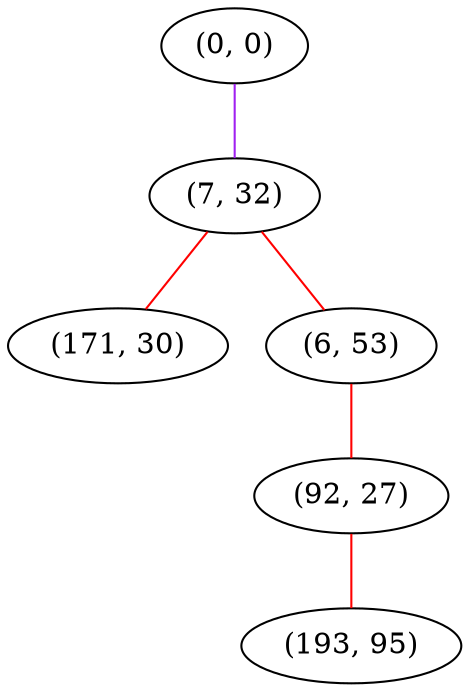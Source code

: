 graph "" {
"(0, 0)";
"(7, 32)";
"(171, 30)";
"(6, 53)";
"(92, 27)";
"(193, 95)";
"(0, 0)" -- "(7, 32)"  [color=purple, key=0, weight=4];
"(7, 32)" -- "(6, 53)"  [color=red, key=0, weight=1];
"(7, 32)" -- "(171, 30)"  [color=red, key=0, weight=1];
"(6, 53)" -- "(92, 27)"  [color=red, key=0, weight=1];
"(92, 27)" -- "(193, 95)"  [color=red, key=0, weight=1];
}
